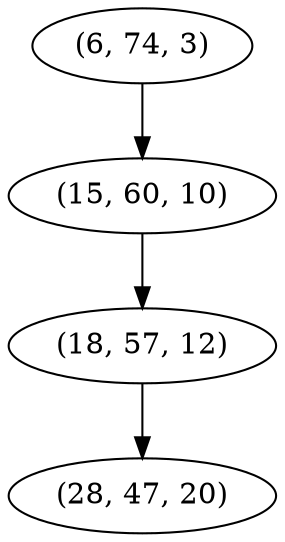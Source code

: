 digraph tree {
    "(6, 74, 3)";
    "(15, 60, 10)";
    "(18, 57, 12)";
    "(28, 47, 20)";
    "(6, 74, 3)" -> "(15, 60, 10)";
    "(15, 60, 10)" -> "(18, 57, 12)";
    "(18, 57, 12)" -> "(28, 47, 20)";
}
